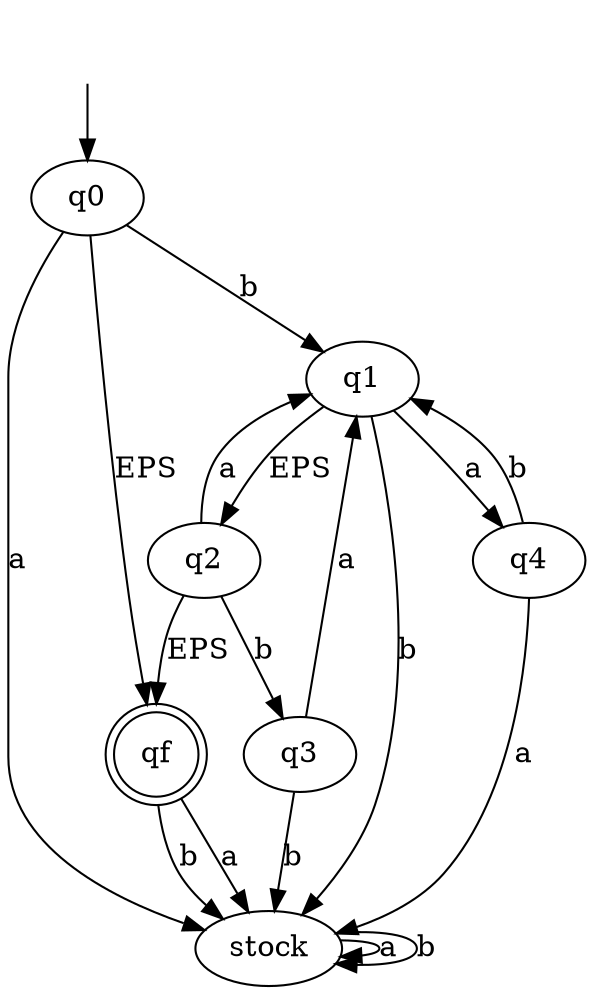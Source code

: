 digraph {
	start [style = "invis"]
	start -> "q0"
	"q0"
	"q1"
	"q0" -> "q1" [label = "b"]
	"qf" [shape=doublecircle]
	"q0" -> "qf" [label = "EPS"]
	"stock"
	"q0" -> "stock" [label = "a"]
	"q4"
	"q1" -> "q4" [label = "a"]
	"q2"
	"q1" -> "q2" [label = "EPS"]
	"q1" -> "stock" [label = "b"]
	"qf" -> "stock" [label = "a"]
	"qf" -> "stock" [label = "b"]
	"q4" -> "q1" [label = "b"]
	"q4" -> "stock" [label = "a"]
	"q2" -> "q1" [label = "a"]
	"q3"
	"q2" -> "q3" [label = "b"]
	"q2" -> "qf" [label = "EPS"]
	"q3" -> "q1" [label = "a"]
	"q3" -> "stock" [label = "b"]
	"stock" -> "stock" [label = "a"]
	"stock" -> "stock" [label = "b"]
}
